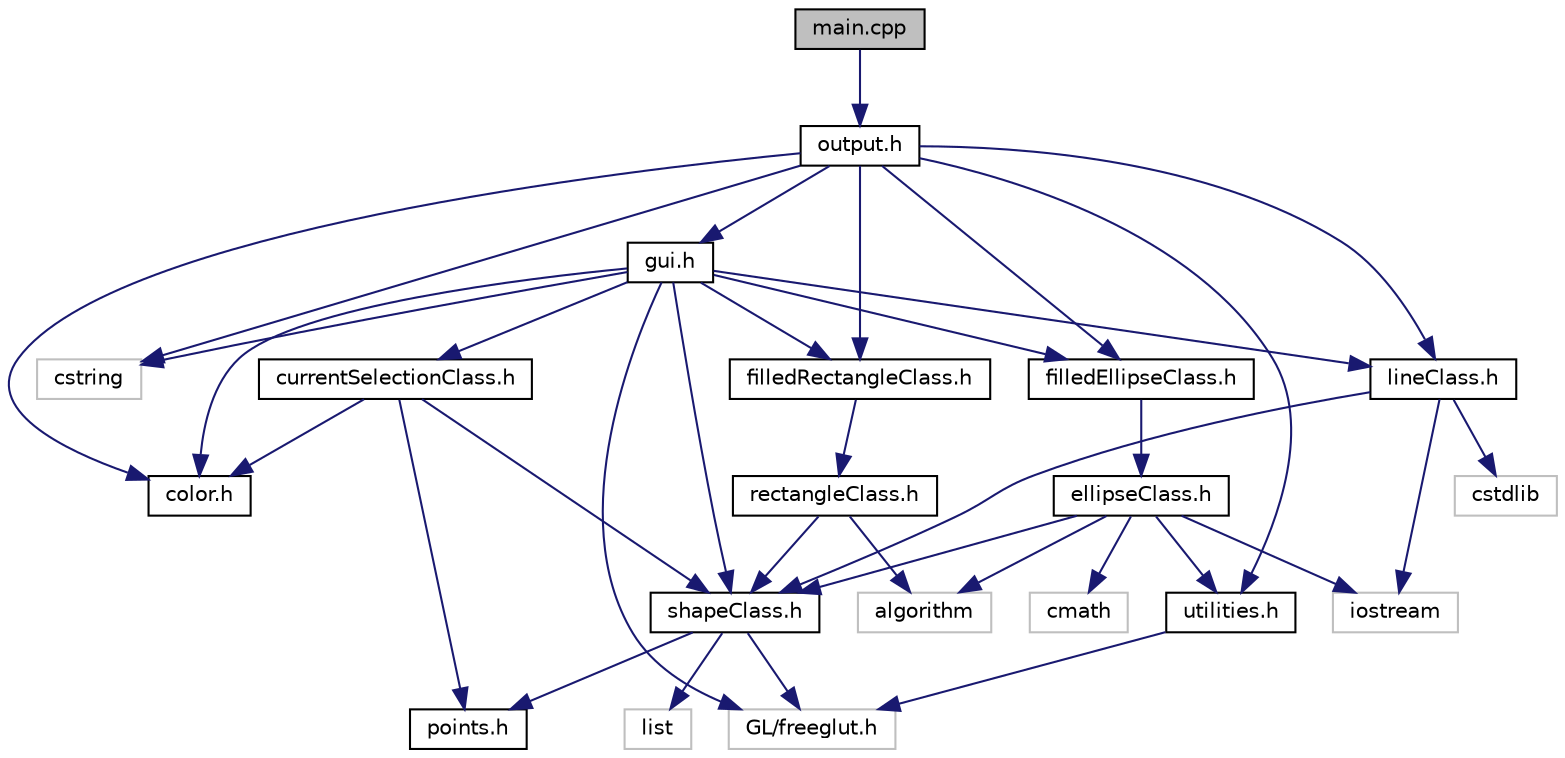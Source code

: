 digraph "main.cpp"
{
  edge [fontname="Helvetica",fontsize="10",labelfontname="Helvetica",labelfontsize="10"];
  node [fontname="Helvetica",fontsize="10",shape=record];
  Node1 [label="main.cpp",height=0.2,width=0.4,color="black", fillcolor="grey75", style="filled", fontcolor="black"];
  Node1 -> Node2 [color="midnightblue",fontsize="10",style="solid"];
  Node2 [label="output.h",height=0.2,width=0.4,color="black", fillcolor="white", style="filled",URL="$output_8h_source.html"];
  Node2 -> Node3 [color="midnightblue",fontsize="10",style="solid"];
  Node3 [label="gui.h",height=0.2,width=0.4,color="black", fillcolor="white", style="filled",URL="$gui_8h_source.html"];
  Node3 -> Node4 [color="midnightblue",fontsize="10",style="solid"];
  Node4 [label="GL/freeglut.h",height=0.2,width=0.4,color="grey75", fillcolor="white", style="filled"];
  Node3 -> Node5 [color="midnightblue",fontsize="10",style="solid"];
  Node5 [label="cstring",height=0.2,width=0.4,color="grey75", fillcolor="white", style="filled"];
  Node3 -> Node6 [color="midnightblue",fontsize="10",style="solid"];
  Node6 [label="color.h",height=0.2,width=0.4,color="black", fillcolor="white", style="filled",URL="$color_8h_source.html"];
  Node3 -> Node7 [color="midnightblue",fontsize="10",style="solid"];
  Node7 [label="filledRectangleClass.h",height=0.2,width=0.4,color="black", fillcolor="white", style="filled",URL="$filledRectangleClass_8h_source.html"];
  Node7 -> Node8 [color="midnightblue",fontsize="10",style="solid"];
  Node8 [label="rectangleClass.h",height=0.2,width=0.4,color="black", fillcolor="white", style="filled",URL="$rectangleClass_8h_source.html"];
  Node8 -> Node9 [color="midnightblue",fontsize="10",style="solid"];
  Node9 [label="shapeClass.h",height=0.2,width=0.4,color="black", fillcolor="white", style="filled",URL="$shapeClass_8h_source.html"];
  Node9 -> Node10 [color="midnightblue",fontsize="10",style="solid"];
  Node10 [label="list",height=0.2,width=0.4,color="grey75", fillcolor="white", style="filled"];
  Node9 -> Node4 [color="midnightblue",fontsize="10",style="solid"];
  Node9 -> Node11 [color="midnightblue",fontsize="10",style="solid"];
  Node11 [label="points.h",height=0.2,width=0.4,color="black", fillcolor="white", style="filled",URL="$points_8h_source.html"];
  Node8 -> Node12 [color="midnightblue",fontsize="10",style="solid"];
  Node12 [label="algorithm",height=0.2,width=0.4,color="grey75", fillcolor="white", style="filled"];
  Node3 -> Node13 [color="midnightblue",fontsize="10",style="solid"];
  Node13 [label="filledEllipseClass.h",height=0.2,width=0.4,color="black", fillcolor="white", style="filled",URL="$filledEllipseClass_8h_source.html"];
  Node13 -> Node14 [color="midnightblue",fontsize="10",style="solid"];
  Node14 [label="ellipseClass.h",height=0.2,width=0.4,color="black", fillcolor="white", style="filled",URL="$ellipseClass_8h_source.html"];
  Node14 -> Node15 [color="midnightblue",fontsize="10",style="solid"];
  Node15 [label="cmath",height=0.2,width=0.4,color="grey75", fillcolor="white", style="filled"];
  Node14 -> Node9 [color="midnightblue",fontsize="10",style="solid"];
  Node14 -> Node16 [color="midnightblue",fontsize="10",style="solid"];
  Node16 [label="utilities.h",height=0.2,width=0.4,color="black", fillcolor="white", style="filled",URL="$utilities_8h_source.html"];
  Node16 -> Node4 [color="midnightblue",fontsize="10",style="solid"];
  Node14 -> Node12 [color="midnightblue",fontsize="10",style="solid"];
  Node14 -> Node17 [color="midnightblue",fontsize="10",style="solid"];
  Node17 [label="iostream",height=0.2,width=0.4,color="grey75", fillcolor="white", style="filled"];
  Node3 -> Node18 [color="midnightblue",fontsize="10",style="solid"];
  Node18 [label="currentSelectionClass.h",height=0.2,width=0.4,color="black", fillcolor="white", style="filled",URL="$currentSelectionClass_8h_source.html"];
  Node18 -> Node11 [color="midnightblue",fontsize="10",style="solid"];
  Node18 -> Node6 [color="midnightblue",fontsize="10",style="solid"];
  Node18 -> Node9 [color="midnightblue",fontsize="10",style="solid"];
  Node3 -> Node19 [color="midnightblue",fontsize="10",style="solid"];
  Node19 [label="lineClass.h",height=0.2,width=0.4,color="black", fillcolor="white", style="filled",URL="$lineClass_8h_source.html"];
  Node19 -> Node9 [color="midnightblue",fontsize="10",style="solid"];
  Node19 -> Node17 [color="midnightblue",fontsize="10",style="solid"];
  Node19 -> Node20 [color="midnightblue",fontsize="10",style="solid"];
  Node20 [label="cstdlib",height=0.2,width=0.4,color="grey75", fillcolor="white", style="filled"];
  Node3 -> Node9 [color="midnightblue",fontsize="10",style="solid"];
  Node2 -> Node16 [color="midnightblue",fontsize="10",style="solid"];
  Node2 -> Node6 [color="midnightblue",fontsize="10",style="solid"];
  Node2 -> Node7 [color="midnightblue",fontsize="10",style="solid"];
  Node2 -> Node19 [color="midnightblue",fontsize="10",style="solid"];
  Node2 -> Node13 [color="midnightblue",fontsize="10",style="solid"];
  Node2 -> Node5 [color="midnightblue",fontsize="10",style="solid"];
}

